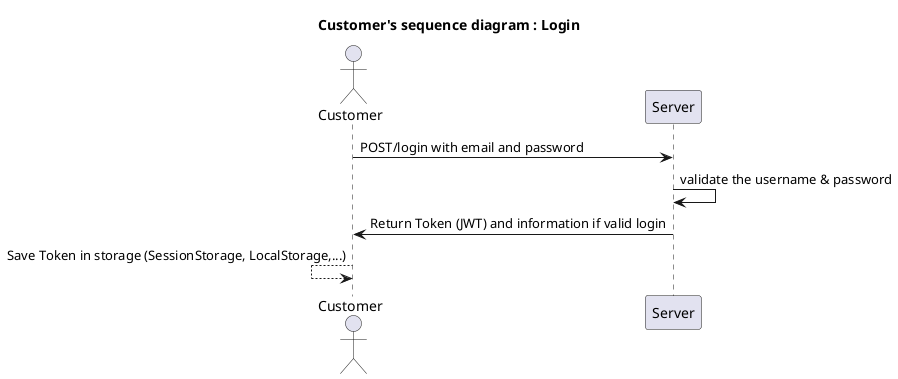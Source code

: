 @startuml Application use cases diagram
title Customer's sequence diagram : Login



actor Customer
participant Server


Customer -> Server : POST/login with email and password
Server -> Server : validate the username & password
Server -> Customer : Return Token (JWT) and information if valid login
Customer <-- Customer : Save Token in storage (SessionStorage, LocalStorage,...)

